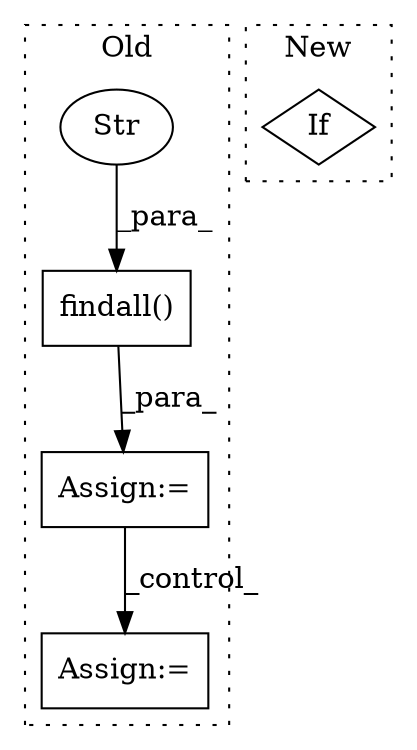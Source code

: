 digraph G {
subgraph cluster0 {
1 [label="findall()" a="75" s="7980,8030" l="11,1" shape="box"];
3 [label="Assign:=" a="68" s="7973" l="3" shape="box"];
4 [label="Str" a="66" s="7991" l="20" shape="ellipse"];
5 [label="Assign:=" a="68" s="8696" l="4" shape="box"];
label = "Old";
style="dotted";
}
subgraph cluster1 {
2 [label="If" a="96" s="9746" l="3" shape="diamond"];
label = "New";
style="dotted";
}
1 -> 3 [label="_para_"];
3 -> 5 [label="_control_"];
4 -> 1 [label="_para_"];
}